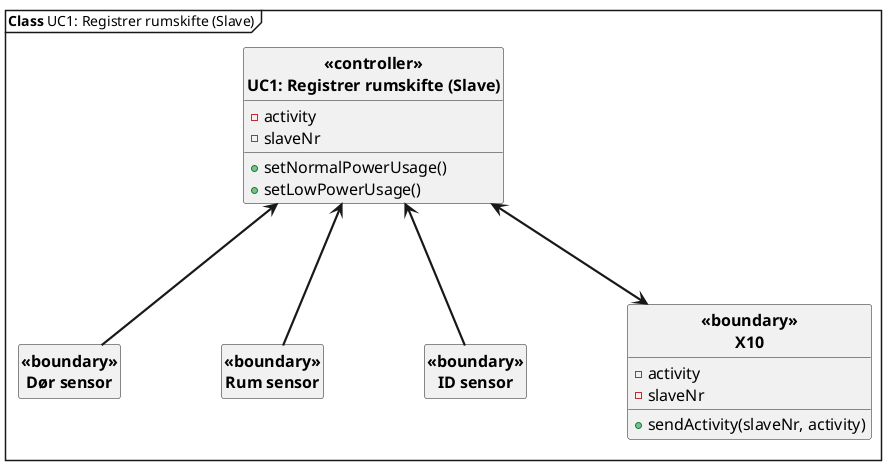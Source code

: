 @startuml UC1 class Slave
' Default param deffinition
skinparam style strictuml
skinparam DefaultFontSize 16
skinparam DefaultFontName times new roman
skinparam ArrowFontSize 16
skinparam ArrowThickness 2.2
skinparam Linetype poly
skinparam ranksep 100
skinparam nodesep 100
hide empty members


mainframe **Class** UC1: Registrer rumskifte (Slave)

' Class definition
Class "**<<boundary>>**\n**Dør sensor**" as DS{
}

Class "**<<boundary>>**\n**Rum sensor**" as RS{
}

Class "**<<boundary>>**\n**ID sensor**" as IDS{
}


Class "**<<controller>>**\n**UC1: Registrer rumskifte (Slave)**" as SS{
+ setNormalPowerUsage()
+ setLowPowerUsage()
- activity
- slaveNr
}

Class "**<<boundary>>**\n**X10**" as X10{
+ sendActivity(slaveNr, activity)
- activity
- slaveNr
}

' Conection definition
SS <-- DS
SS <-- RS
SS <-- IDS
SS <--> X10
@enduml